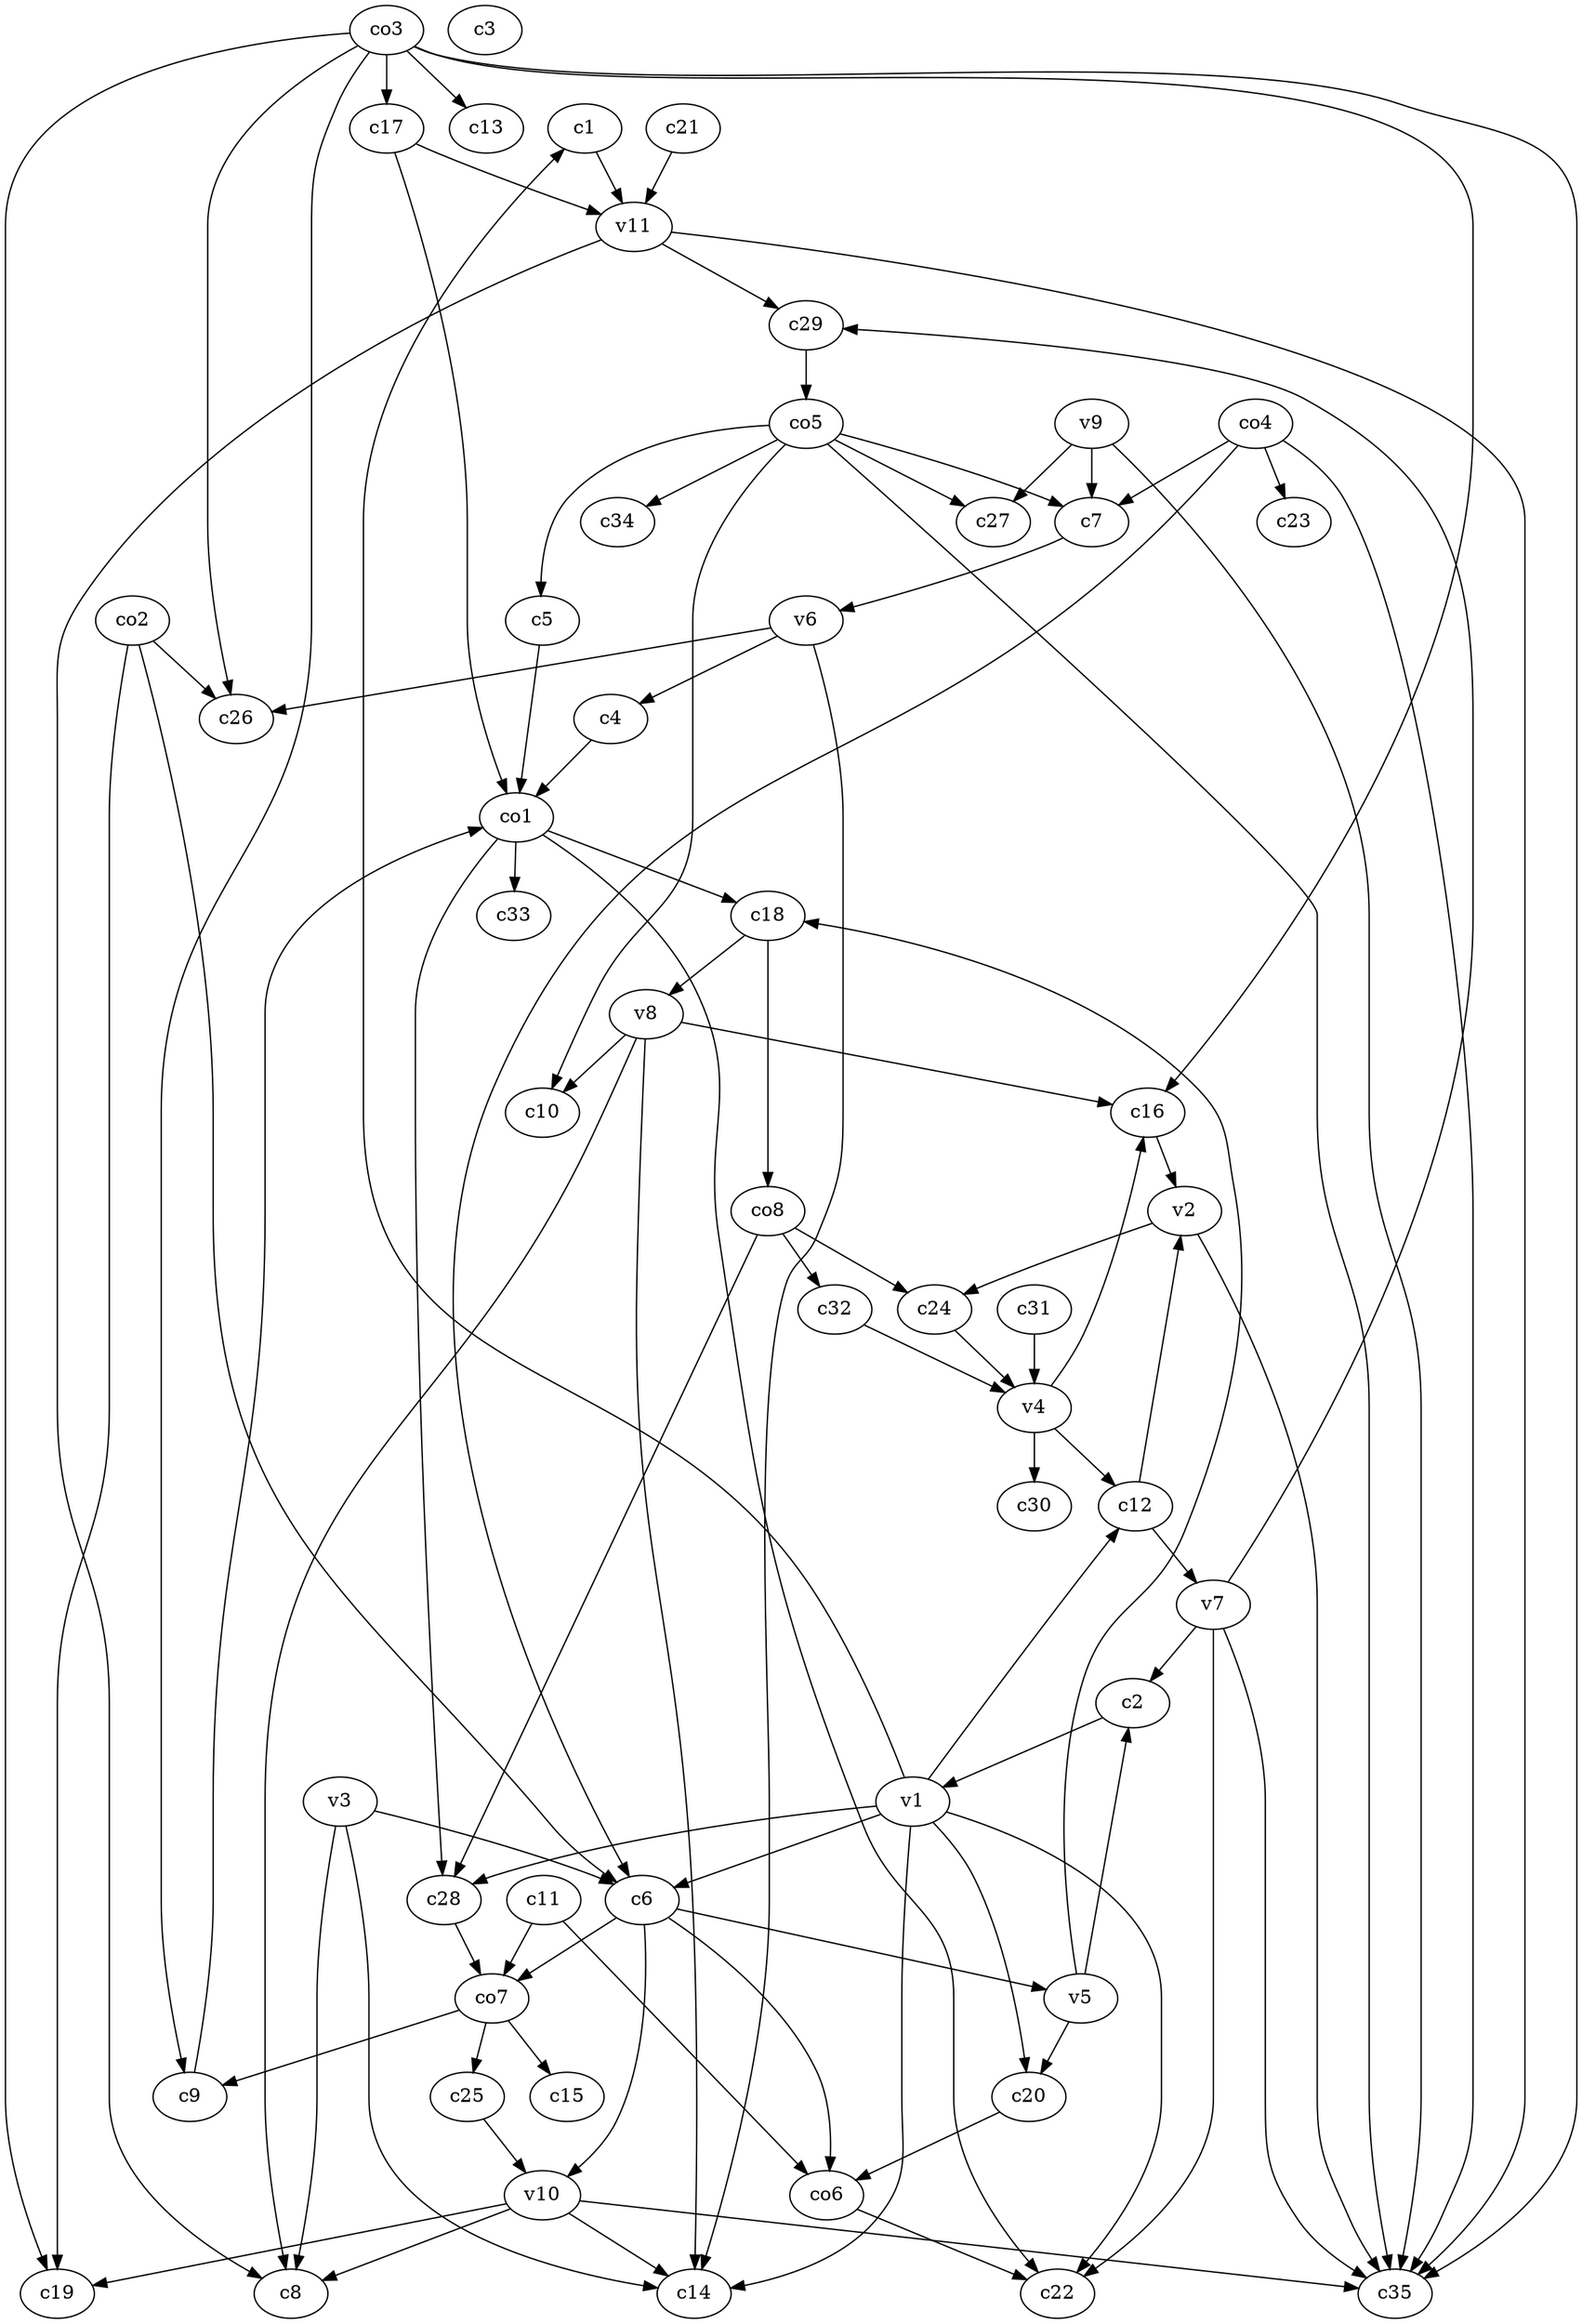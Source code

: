 strict digraph  {
c1;
c2;
c3;
c4;
c5;
c6;
c7;
c8;
c9;
c10;
c11;
c12;
c13;
c14;
c15;
c16;
c17;
c18;
c19;
c20;
c21;
c22;
c23;
c24;
c25;
c26;
c27;
c28;
c29;
c30;
c31;
c32;
c33;
c34;
c35;
v1;
v2;
v3;
v4;
v5;
v6;
v7;
v8;
v9;
v10;
v11;
co1;
co2;
co3;
co4;
co5;
co6;
co7;
co8;
c1 -> v11  [weight=1];
c2 -> v1  [weight=1];
c4 -> co1  [weight=1];
c5 -> co1  [weight=1];
c6 -> co7  [weight=1];
c6 -> v10  [weight=1];
c6 -> v5  [weight=1];
c6 -> co6  [weight=1];
c7 -> v6  [weight=1];
c9 -> co1  [weight=1];
c11 -> co6  [weight=1];
c11 -> co7  [weight=1];
c12 -> v7  [weight=1];
c12 -> v2  [weight=1];
c16 -> v2  [weight=1];
c17 -> co1  [weight=1];
c17 -> v11  [weight=1];
c18 -> co8  [weight=1];
c18 -> v8  [weight=1];
c20 -> co6  [weight=1];
c21 -> v11  [weight=1];
c24 -> v4  [weight=1];
c25 -> v10  [weight=1];
c28 -> co7  [weight=1];
c29 -> co5  [weight=1];
c31 -> v4  [weight=1];
c32 -> v4  [weight=1];
v1 -> c14  [weight=1];
v1 -> c12  [weight=1];
v1 -> c6  [weight=1];
v1 -> c28  [weight=1];
v1 -> c20  [weight=1];
v1 -> c22  [weight=1];
v1 -> c1  [weight=1];
v2 -> c35  [weight=1];
v2 -> c24  [weight=1];
v3 -> c8  [weight=1];
v3 -> c14  [weight=1];
v3 -> c6  [weight=1];
v4 -> c12  [weight=1];
v4 -> c16  [weight=1];
v4 -> c30  [weight=1];
v5 -> c18  [weight=1];
v5 -> c20  [weight=1];
v5 -> c2  [weight=1];
v6 -> c4  [weight=1];
v6 -> c14  [weight=1];
v6 -> c26  [weight=1];
v7 -> c2  [weight=1];
v7 -> c29  [weight=1];
v7 -> c22  [weight=1];
v7 -> c35  [weight=1];
v8 -> c14  [weight=1];
v8 -> c16  [weight=1];
v8 -> c8  [weight=1];
v8 -> c10  [weight=1];
v9 -> c27  [weight=1];
v9 -> c35  [weight=1];
v9 -> c7  [weight=1];
v10 -> c35  [weight=1];
v10 -> c14  [weight=1];
v10 -> c8  [weight=1];
v10 -> c19  [weight=1];
v11 -> c8  [weight=1];
v11 -> c35  [weight=1];
v11 -> c29  [weight=1];
co1 -> c18  [weight=1];
co1 -> c28  [weight=1];
co1 -> c33  [weight=1];
co1 -> c22  [weight=1];
co2 -> c19  [weight=1];
co2 -> c6  [weight=1];
co2 -> c26  [weight=1];
co3 -> c19  [weight=1];
co3 -> c9  [weight=1];
co3 -> c26  [weight=1];
co3 -> c13  [weight=1];
co3 -> c16  [weight=1];
co3 -> c17  [weight=1];
co3 -> c35  [weight=1];
co4 -> c6  [weight=1];
co4 -> c35  [weight=1];
co4 -> c23  [weight=1];
co4 -> c7  [weight=1];
co5 -> c27  [weight=1];
co5 -> c7  [weight=1];
co5 -> c5  [weight=1];
co5 -> c10  [weight=1];
co5 -> c35  [weight=1];
co5 -> c34  [weight=1];
co6 -> c22  [weight=1];
co7 -> c15  [weight=1];
co7 -> c9  [weight=1];
co7 -> c25  [weight=1];
co8 -> c32  [weight=1];
co8 -> c24  [weight=1];
co8 -> c28  [weight=1];
}
